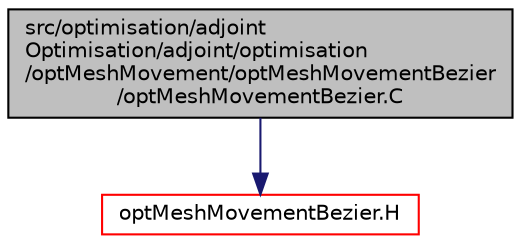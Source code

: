 digraph "src/optimisation/adjointOptimisation/adjoint/optimisation/optMeshMovement/optMeshMovementBezier/optMeshMovementBezier.C"
{
  bgcolor="transparent";
  edge [fontname="Helvetica",fontsize="10",labelfontname="Helvetica",labelfontsize="10"];
  node [fontname="Helvetica",fontsize="10",shape=record];
  Node1 [label="src/optimisation/adjoint\lOptimisation/adjoint/optimisation\l/optMeshMovement/optMeshMovementBezier\l/optMeshMovementBezier.C",height=0.2,width=0.4,color="black", fillcolor="grey75", style="filled" fontcolor="black"];
  Node1 -> Node2 [color="midnightblue",fontsize="10",style="solid",fontname="Helvetica"];
  Node2 [label="optMeshMovementBezier.H",height=0.2,width=0.4,color="red",URL="$optMeshMovementBezier_8H.html"];
}
